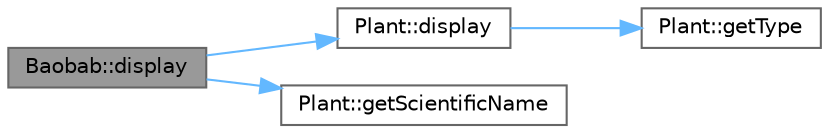 digraph "Baobab::display"
{
 // INTERACTIVE_SVG=YES
 // LATEX_PDF_SIZE
  bgcolor="transparent";
  edge [fontname=Helvetica,fontsize=10,labelfontname=Helvetica,labelfontsize=10];
  node [fontname=Helvetica,fontsize=10,shape=box,height=0.2,width=0.4];
  rankdir="LR";
  Node1 [id="Node000001",label="Baobab::display",height=0.2,width=0.4,color="gray40", fillcolor="grey60", style="filled", fontcolor="black",tooltip="Display plant information."];
  Node1 -> Node2 [id="edge1_Node000001_Node000002",color="steelblue1",style="solid",tooltip=" "];
  Node2 [id="Node000002",label="Plant::display",height=0.2,width=0.4,color="grey40", fillcolor="white", style="filled",URL="$class_plant.html#a7e984af3bccd2dbfecbfba8f2164782f",tooltip="Display plant information."];
  Node2 -> Node3 [id="edge2_Node000002_Node000003",color="steelblue1",style="solid",tooltip=" "];
  Node3 [id="Node000003",label="Plant::getType",height=0.2,width=0.4,color="grey40", fillcolor="white", style="filled",URL="$class_plant.html#a68e1875c71baca54583aeb480bbcc3e1",tooltip="Get plant type."];
  Node1 -> Node4 [id="edge3_Node000001_Node000004",color="steelblue1",style="solid",tooltip=" "];
  Node4 [id="Node000004",label="Plant::getScientificName",height=0.2,width=0.4,color="grey40", fillcolor="white", style="filled",URL="$class_plant.html#a611ff680390be88195193fdb40e09be6",tooltip=" "];
}
